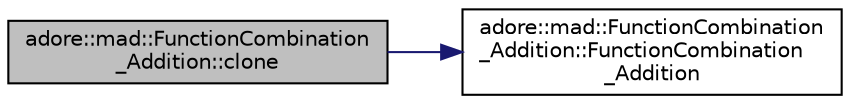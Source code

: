 digraph "adore::mad::FunctionCombination_Addition::clone"
{
 // LATEX_PDF_SIZE
  edge [fontname="Helvetica",fontsize="10",labelfontname="Helvetica",labelfontsize="10"];
  node [fontname="Helvetica",fontsize="10",shape=record];
  rankdir="LR";
  Node1 [label="adore::mad::FunctionCombination\l_Addition::clone",height=0.2,width=0.4,color="black", fillcolor="grey75", style="filled", fontcolor="black",tooltip=" "];
  Node1 -> Node2 [color="midnightblue",fontsize="10",style="solid",fontname="Helvetica"];
  Node2 [label="adore::mad::FunctionCombination\l_Addition::FunctionCombination\l_Addition",height=0.2,width=0.4,color="black", fillcolor="white", style="filled",URL="$classadore_1_1mad_1_1FunctionCombination__Addition.html#adb7fea65af7a9ab2ea0e30a3897d2f34",tooltip=" "];
}
